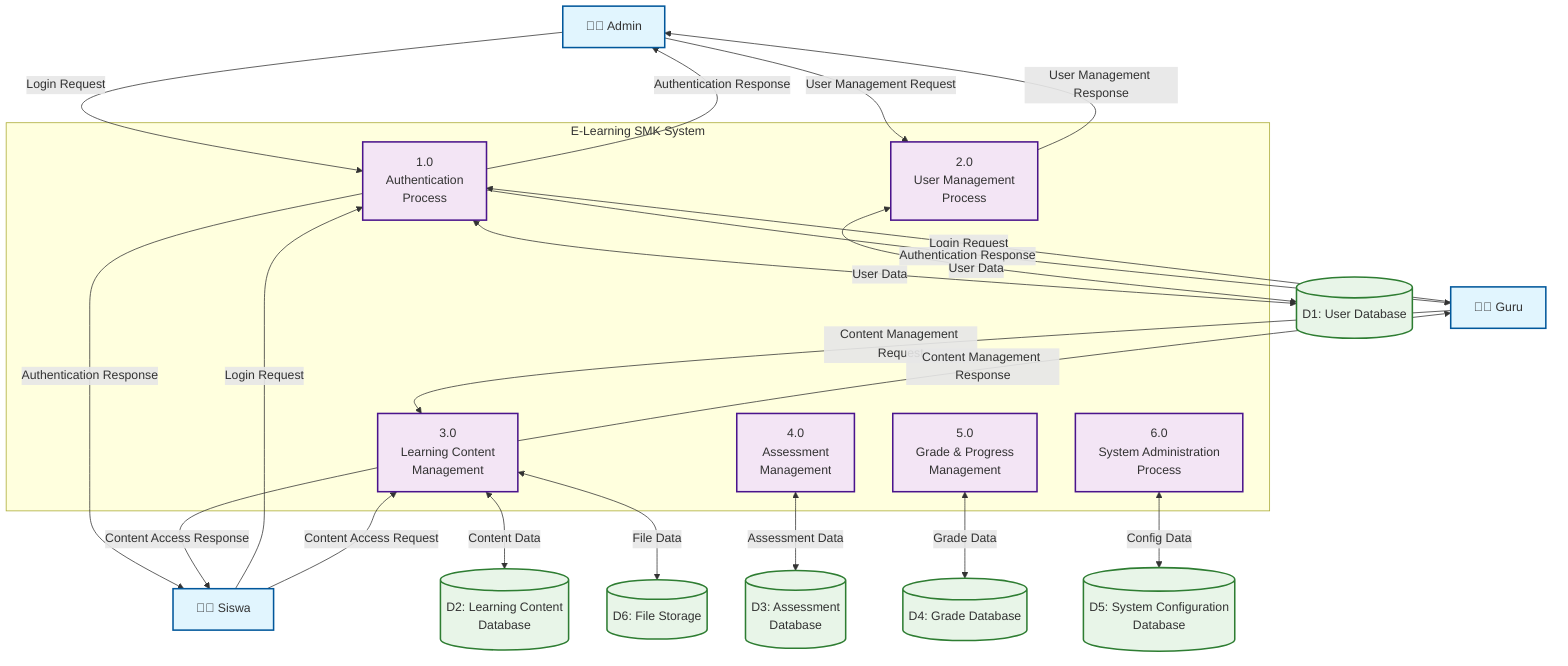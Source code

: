 graph TD
%% External Entities
Admin[👨‍💼 Admin]
Guru[👨‍🏫 Guru]
Siswa[👨‍🎓 Siswa]

%% Processes
subgraph "E-Learning SMK System"
P1[1.0<br/>Authentication<br/>Process]
P2[2.0<br/>User Management<br/>Process]
P3[3.0<br/>Learning Content<br/>Management]
P4[4.0<br/>Assessment<br/>Management]
P5[5.0<br/>Grade & Progress<br/>Management]
P6[6.0<br/>System Administration<br/>Process]
end

%% Data Stores
D1[(D1: User Database)]
D2[(D2: Learning Content<br/>Database)]
D3[(D3: Assessment<br/>Database)]
D4[(D4: Grade Database)]
D5[(D5: System Configuration<br/>Database)]
D6[(D6: File Storage)]

%% Admin Flows
Admin -->|"Login Request"| P1
P1 -->|"Authentication Response"| Admin
Admin -->|"User Management Request"| P2
P2 -->|"User Management Response"| Admin

%% Guru Flows
Guru -->|"Login Request"| P1
P1 -->|"Authentication Response"| Guru
Guru -->|"Content Management Request"| P3
P3 -->|"Content Management Response"| Guru

%% Siswa Flows
Siswa -->|"Login Request"| P1
P1 -->|"Authentication Response"| Siswa
Siswa -->|"Content Access Request"| P3
P3 -->|"Content Access Response"| Siswa

%% Process to Data Store Flows
P1 <-->|"User Data"| D1
P2 <-->|"User Data"| D1
P3 <-->|"Content Data"| D2
P3 <-->|"File Data"| D6
P4 <-->|"Assessment Data"| D3
P5 <-->|"Grade Data"| D4
P6 <-->|"Config Data"| D5

%% Styling
classDef external fill:#e1f5fe,stroke:#01579b,stroke-width:2px
classDef process fill:#f3e5f5,stroke:#4a148c,stroke-width:2px
classDef datastore fill:#e8f5e8,stroke:#2e7d32,stroke-width:2px

class Admin,Guru,Siswa external
class P1,P2,P3,P4,P5,P6 process
class D1,D2,D3,D4,D5,D6 datastore